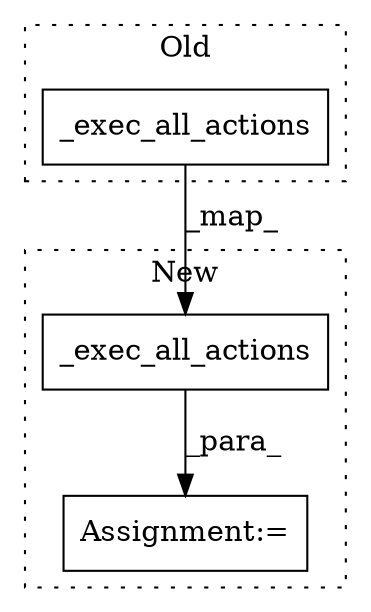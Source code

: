 digraph G {
subgraph cluster0 {
1 [label="_exec_all_actions" a="32" s="1971,1994" l="18,1" shape="box"];
label = "Old";
style="dotted";
}
subgraph cluster1 {
2 [label="_exec_all_actions" a="32" s="2016,2039" l="18,1" shape="box"];
3 [label="Assignment:=" a="7" s="2010" l="1" shape="box"];
label = "New";
style="dotted";
}
1 -> 2 [label="_map_"];
2 -> 3 [label="_para_"];
}